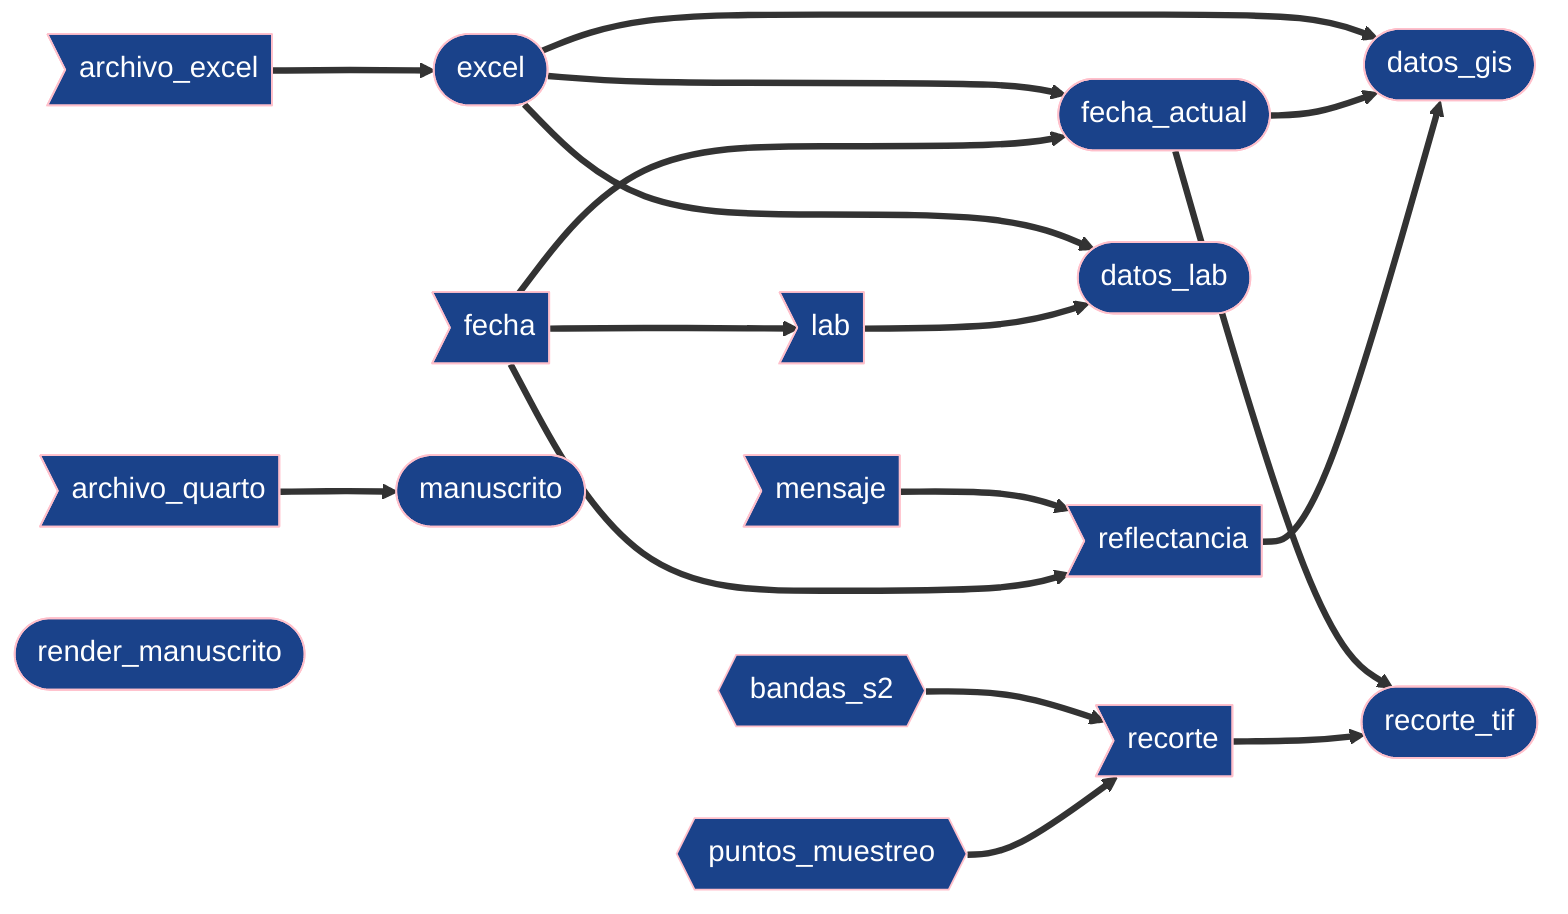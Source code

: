 graph LR
  x2eb57580dd338e28(["excel"]) ==> x75ae8feee719d1e2(["datos_gis"])
  x27cf98eb0536b3cc(["fecha_actual"]) ==> x75ae8feee719d1e2(["datos_gis"])
  x0dc39fa9e42347ba>"reflectancia"] ==> x75ae8feee719d1e2(["datos_gis"])
  x2eb57580dd338e28(["excel"]) ==> x1a91c1978c7a143b(["datos_lab"])
  x38637a02f9b83fc8>"lab"] ==> x1a91c1978c7a143b(["datos_lab"])
  x29bd13377b9e6171>"archivo_excel"] ==> x2eb57580dd338e28(["excel"])
  x2eb57580dd338e28(["excel"]) ===> x27cf98eb0536b3cc(["fecha_actual"])
  xfabd587be49f2fed>"fecha"] ===> x27cf98eb0536b3cc(["fecha_actual"])
  xfabd587be49f2fed>"fecha"] ==> x38637a02f9b83fc8>"lab"]
  xc36834a08989fd92>"archivo_quarto"] ==> x0cceab94dc3cb992(["manuscrito"])
  xc856c5bfddbb40a5{{"bandas_s2"}} ==> xc5ec810879cc40ee>"recorte"]
  x9505d3eeeff3a790{{"puntos_muestreo"}} ==> xc5ec810879cc40ee>"recorte"]
  x27cf98eb0536b3cc(["fecha_actual"]) ==> x4b150ba8dbe4203d(["recorte_tif"])
  xc5ec810879cc40ee>"recorte"] ==> x4b150ba8dbe4203d(["recorte_tif"])
  x3d474db92cf09724>"mensaje"] ==> x0dc39fa9e42347ba>"reflectancia"]
  xfabd587be49f2fed>"fecha"] ==> x0dc39fa9e42347ba>"reflectancia"]
  xcac90a77a625823f(["render_manuscrito"])
  
  classDef default stroke:#FFC0CB,color:#FFFFFF,fill:#1A428A;